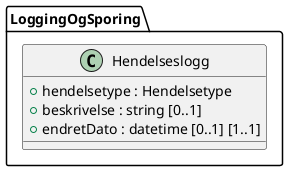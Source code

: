 @startuml
class LoggingOgSporing.Hendelseslogg {
  +hendelsetype : Hendelsetype
  +beskrivelse : string [0..1]
  +endretDato : datetime [0..1] [1..1]
}
@enduml
